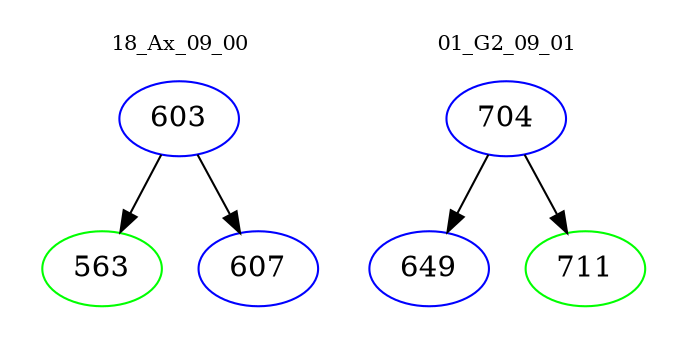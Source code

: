 digraph{
subgraph cluster_0 {
color = white
label = "18_Ax_09_00";
fontsize=10;
T0_603 [label="603", color="blue"]
T0_603 -> T0_563 [color="black"]
T0_563 [label="563", color="green"]
T0_603 -> T0_607 [color="black"]
T0_607 [label="607", color="blue"]
}
subgraph cluster_1 {
color = white
label = "01_G2_09_01";
fontsize=10;
T1_704 [label="704", color="blue"]
T1_704 -> T1_649 [color="black"]
T1_649 [label="649", color="blue"]
T1_704 -> T1_711 [color="black"]
T1_711 [label="711", color="green"]
}
}
